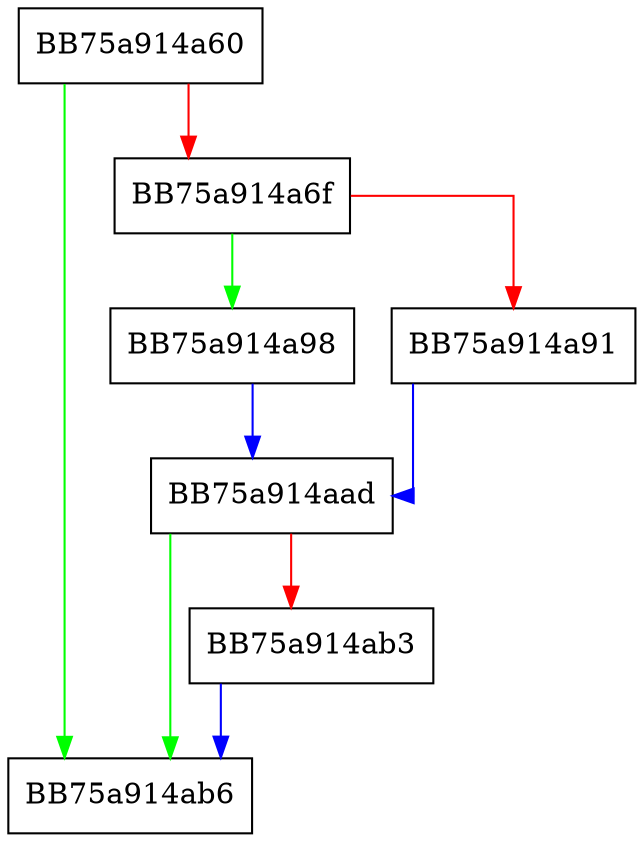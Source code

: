 digraph _Do_call {
  node [shape="box"];
  graph [splines=ortho];
  BB75a914a60 -> BB75a914ab6 [color="green"];
  BB75a914a60 -> BB75a914a6f [color="red"];
  BB75a914a6f -> BB75a914a98 [color="green"];
  BB75a914a6f -> BB75a914a91 [color="red"];
  BB75a914a91 -> BB75a914aad [color="blue"];
  BB75a914a98 -> BB75a914aad [color="blue"];
  BB75a914aad -> BB75a914ab6 [color="green"];
  BB75a914aad -> BB75a914ab3 [color="red"];
  BB75a914ab3 -> BB75a914ab6 [color="blue"];
}